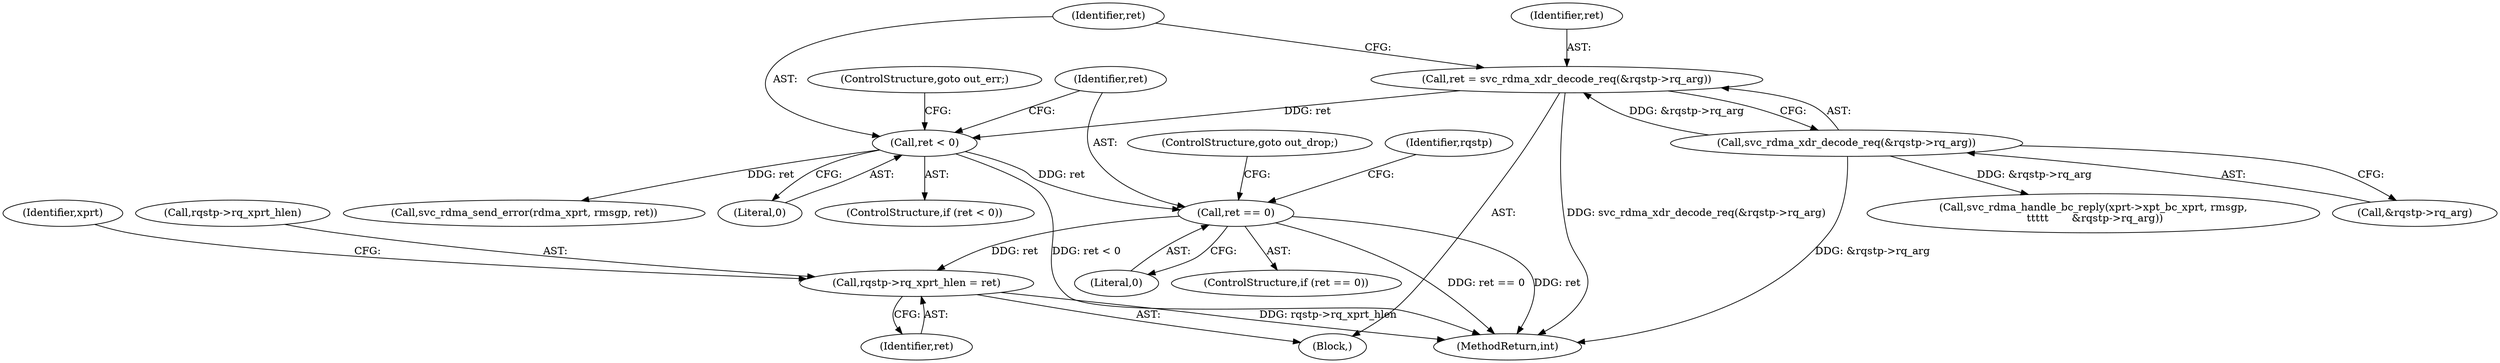 digraph "0_linux_c70422f760c120480fee4de6c38804c72aa26bc1_30@pointer" {
"1000244" [label="(Call,rqstp->rq_xprt_hlen = ret)"];
"1000240" [label="(Call,ret == 0)"];
"1000235" [label="(Call,ret < 0)"];
"1000227" [label="(Call,ret = svc_rdma_xdr_decode_req(&rqstp->rq_arg))"];
"1000229" [label="(Call,svc_rdma_xdr_decode_req(&rqstp->rq_arg))"];
"1000256" [label="(Call,svc_rdma_handle_bc_reply(xprt->xpt_bc_xprt, rmsgp,\n \t\t\t\t\t       &rqstp->rq_arg))"];
"1000242" [label="(Literal,0)"];
"1000241" [label="(Identifier,ret)"];
"1000240" [label="(Call,ret == 0)"];
"1000235" [label="(Call,ret < 0)"];
"1000237" [label="(Literal,0)"];
"1000236" [label="(Identifier,ret)"];
"1000234" [label="(ControlStructure,if (ret < 0))"];
"1000244" [label="(Call,rqstp->rq_xprt_hlen = ret)"];
"1000245" [label="(Call,rqstp->rq_xprt_hlen)"];
"1000248" [label="(Identifier,ret)"];
"1000230" [label="(Call,&rqstp->rq_arg)"];
"1000243" [label="(ControlStructure,goto out_drop;)"];
"1000108" [label="(Block,)"];
"1000227" [label="(Call,ret = svc_rdma_xdr_decode_req(&rqstp->rq_arg))"];
"1000229" [label="(Call,svc_rdma_xdr_decode_req(&rqstp->rq_arg))"];
"1000387" [label="(MethodReturn,int)"];
"1000238" [label="(ControlStructure,goto out_err;)"];
"1000251" [label="(Identifier,xprt)"];
"1000246" [label="(Identifier,rqstp)"];
"1000239" [label="(ControlStructure,if (ret == 0))"];
"1000366" [label="(Call,svc_rdma_send_error(rdma_xprt, rmsgp, ret))"];
"1000228" [label="(Identifier,ret)"];
"1000244" -> "1000108"  [label="AST: "];
"1000244" -> "1000248"  [label="CFG: "];
"1000245" -> "1000244"  [label="AST: "];
"1000248" -> "1000244"  [label="AST: "];
"1000251" -> "1000244"  [label="CFG: "];
"1000244" -> "1000387"  [label="DDG: rqstp->rq_xprt_hlen"];
"1000240" -> "1000244"  [label="DDG: ret"];
"1000240" -> "1000239"  [label="AST: "];
"1000240" -> "1000242"  [label="CFG: "];
"1000241" -> "1000240"  [label="AST: "];
"1000242" -> "1000240"  [label="AST: "];
"1000243" -> "1000240"  [label="CFG: "];
"1000246" -> "1000240"  [label="CFG: "];
"1000240" -> "1000387"  [label="DDG: ret == 0"];
"1000240" -> "1000387"  [label="DDG: ret"];
"1000235" -> "1000240"  [label="DDG: ret"];
"1000235" -> "1000234"  [label="AST: "];
"1000235" -> "1000237"  [label="CFG: "];
"1000236" -> "1000235"  [label="AST: "];
"1000237" -> "1000235"  [label="AST: "];
"1000238" -> "1000235"  [label="CFG: "];
"1000241" -> "1000235"  [label="CFG: "];
"1000235" -> "1000387"  [label="DDG: ret < 0"];
"1000227" -> "1000235"  [label="DDG: ret"];
"1000235" -> "1000366"  [label="DDG: ret"];
"1000227" -> "1000108"  [label="AST: "];
"1000227" -> "1000229"  [label="CFG: "];
"1000228" -> "1000227"  [label="AST: "];
"1000229" -> "1000227"  [label="AST: "];
"1000236" -> "1000227"  [label="CFG: "];
"1000227" -> "1000387"  [label="DDG: svc_rdma_xdr_decode_req(&rqstp->rq_arg)"];
"1000229" -> "1000227"  [label="DDG: &rqstp->rq_arg"];
"1000229" -> "1000230"  [label="CFG: "];
"1000230" -> "1000229"  [label="AST: "];
"1000229" -> "1000387"  [label="DDG: &rqstp->rq_arg"];
"1000229" -> "1000256"  [label="DDG: &rqstp->rq_arg"];
}
